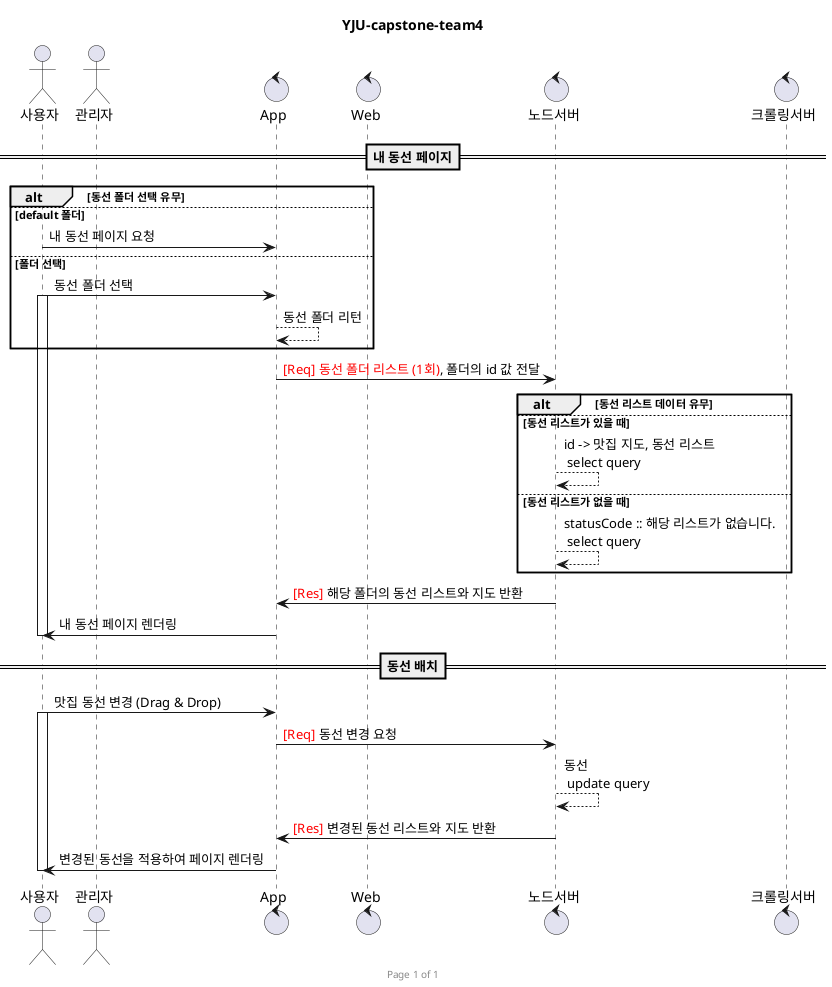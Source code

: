 @startuml

title YJU-capstone-team4
footer Page %page% of %lastpage%

actor 사용자 as User
actor 관리자 as Admin

control App
control Web
control 노드서버 as Node
control 크롤링서버 as Lamda


==내 동선 페이지==
alt 동선 폴더 선택 유무
else default 폴더
    User -> App : 내 동선 페이지 요청
else 폴더 선택
    User -> App : 동선 폴더 선택
activate User
        App --> App : 동선 폴더 리턴
end
        App -> Node : <font color=red>[Req] 동선 폴더 리스트 (1회)</font>, 폴더의 id 값 전달
            alt 동선 리스트 데이터 유무
                else 동선 리스트가 있을 때
                    Node --> Node : id -> 맛집 지도, 동선 리스트 \n select query
                else 동선 리스트가 없을 때
                    Node --> Node : statusCode :: 해당 리스트가 없습니다. \n select query
            end
        Node -> App : <font color=red>[Res]</font> 해당 폴더의 동선 리스트와 지도 반환
    App -> User : 내 동선 페이지 렌더링
deactivate User

==동선 배치==
User -> App : 맛집 동선 변경 (Drag & Drop)
activate User
    App -> Node : <font color=red>[Req]</font> 동선 변경 요청
        Node --> Node : 동선 \n update query
    Node -> App : <font color=red>[Res]</font> 변경된 동선 리스트와 지도 반환
App -> User : 변경된 동선을 적용하여 페이지 렌더링
deactivate User

@enduml